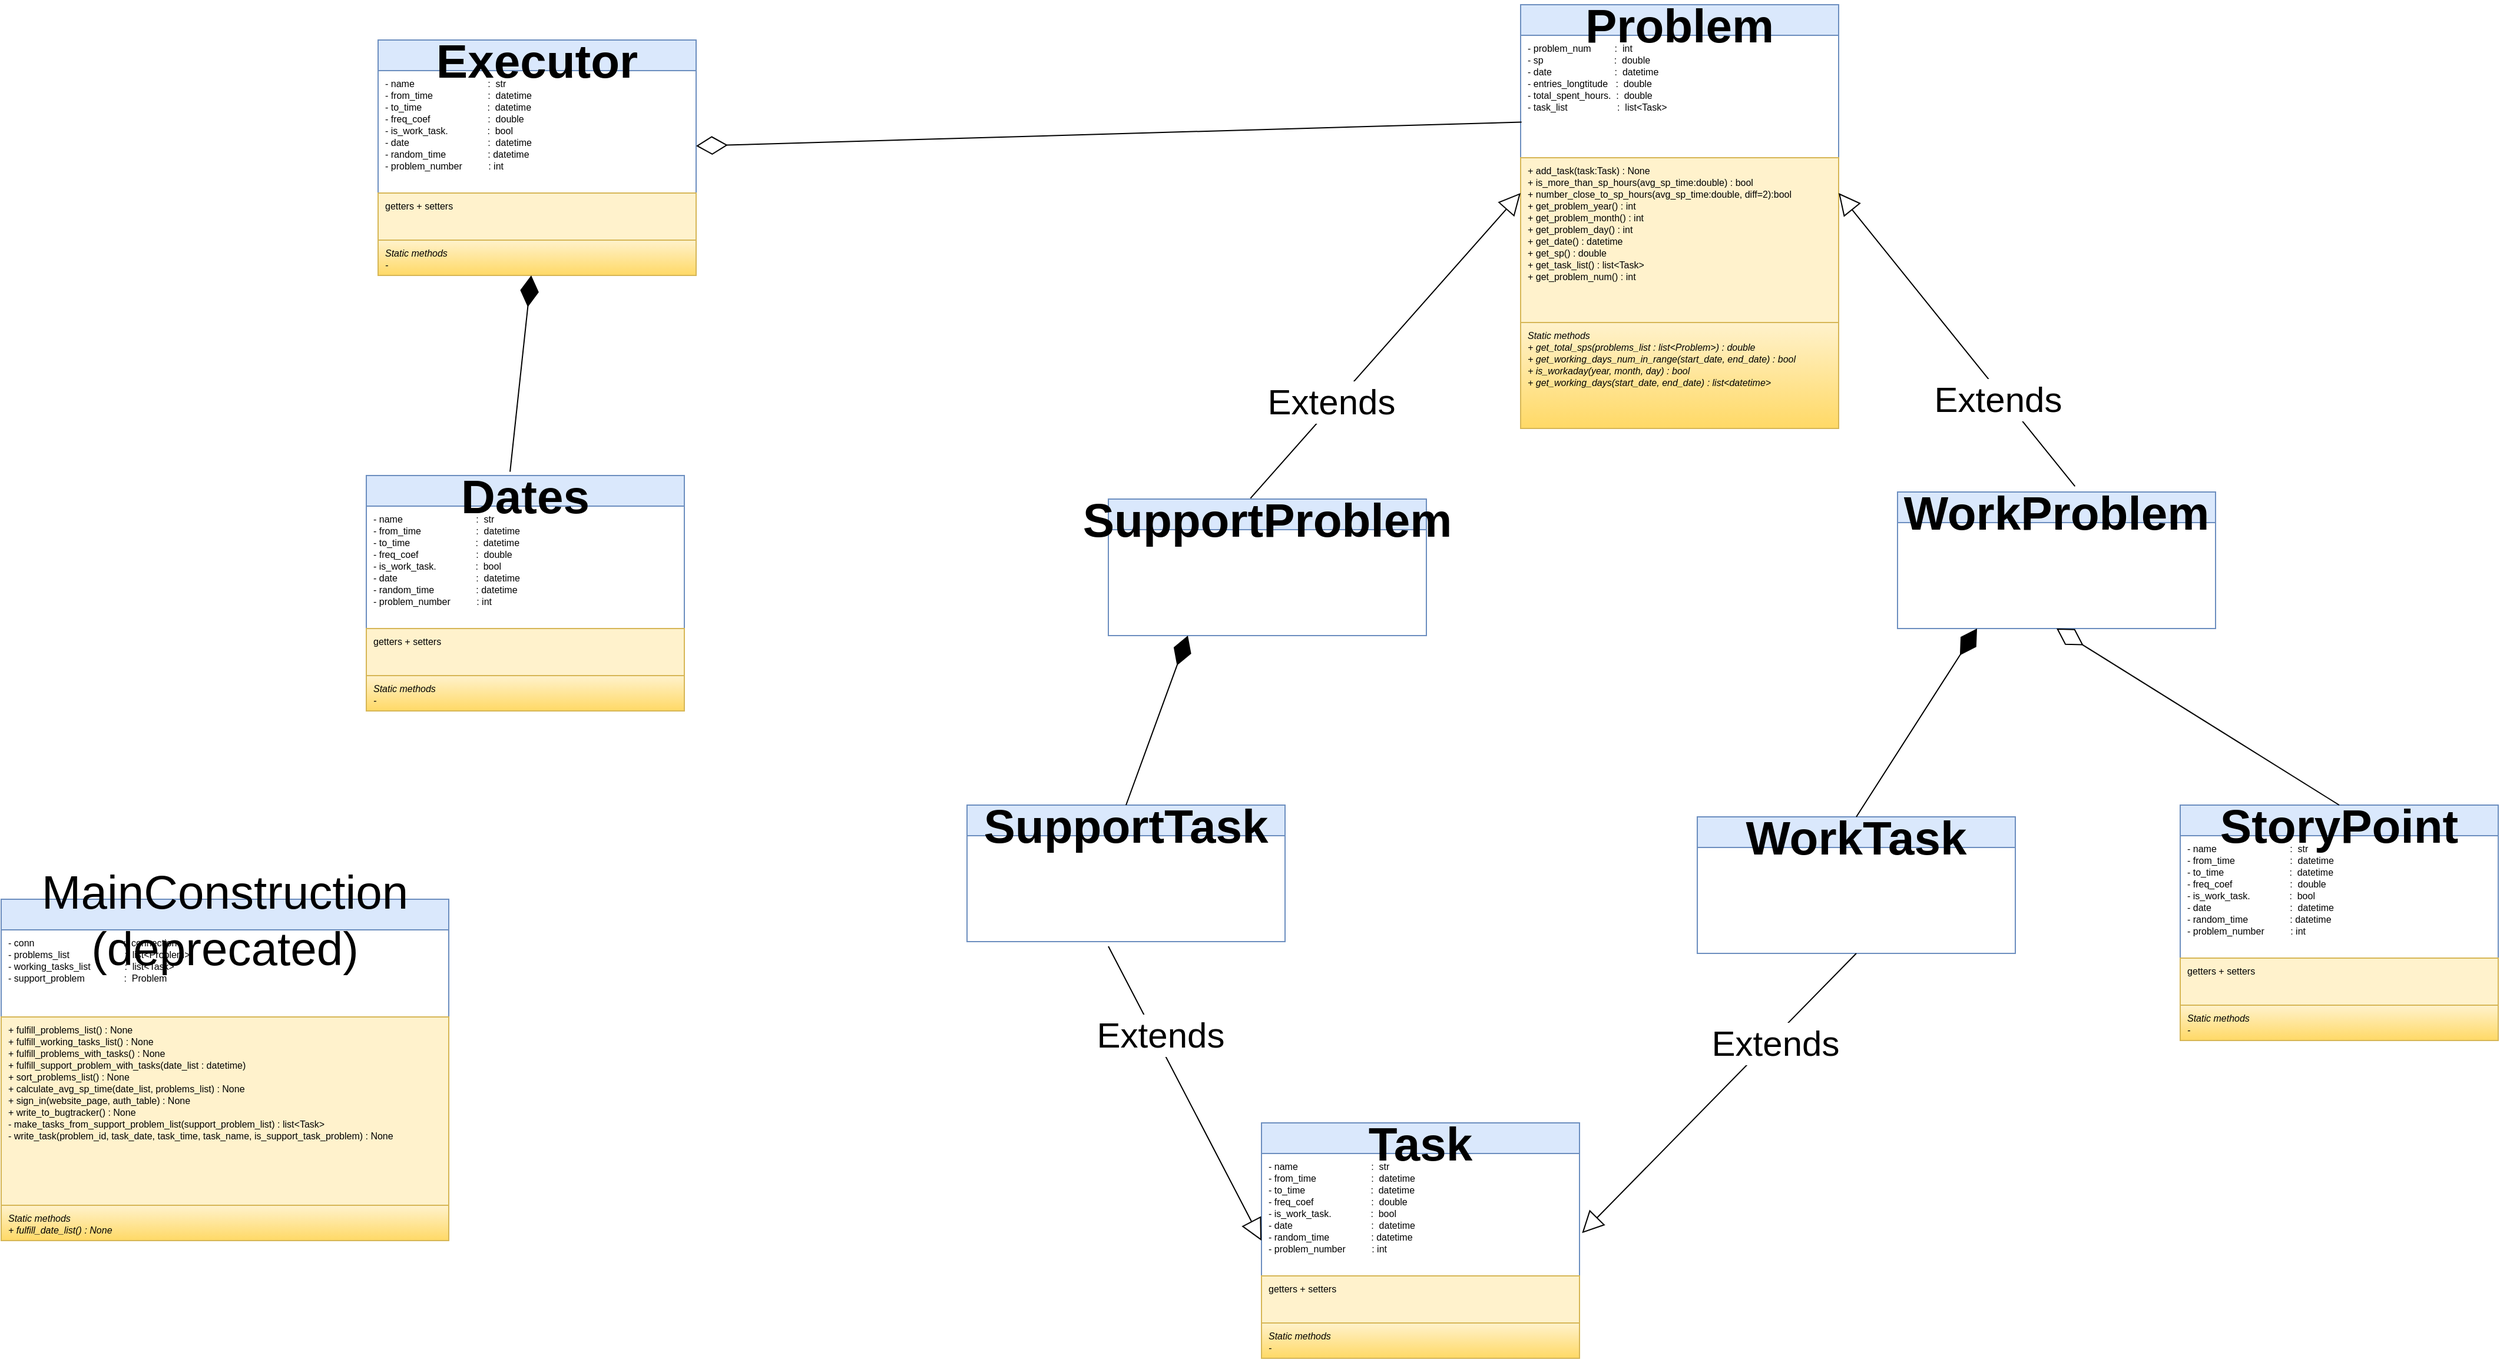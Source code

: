 <mxfile version="14.1.8" type="device"><diagram id="C5RBs43oDa-KdzZeNtuy" name="Page-1"><mxGraphModel dx="4842" dy="1813" grid="1" gridSize="10" guides="1" tooltips="1" connect="1" arrows="1" fold="1" page="1" pageScale="1" pageWidth="827" pageHeight="1169" math="0" shadow="0"><root><mxCell id="WIyWlLk6GJQsqaUBKTNV-0"/><mxCell id="WIyWlLk6GJQsqaUBKTNV-1" parent="WIyWlLk6GJQsqaUBKTNV-0"/><mxCell id="xHAAHDEoDdDJmJ7kGZmw-0" value="Problem" style="swimlane;fontStyle=1;childLayout=stackLayout;horizontal=1;startSize=26;fillColor=#dae8fc;horizontalStack=0;resizeParent=1;resizeParentMax=0;resizeLast=0;collapsible=1;marginBottom=0;strokeColor=#6c8ebf;fontSize=40;" vertex="1" parent="WIyWlLk6GJQsqaUBKTNV-1"><mxGeometry x="-290" y="50" width="270" height="360" as="geometry"/></mxCell><mxCell id="xHAAHDEoDdDJmJ7kGZmw-1" value="- problem_num         :  int&#10;- sp                           :  double&#10;- date                        :  datetime&#10;- entries_longtitude   :  double&#10;- total_spent_hours.  :  double&#10;- task_list                   :  list&lt;Task&gt;" style="text;align=left;verticalAlign=top;spacingLeft=4;spacingRight=4;overflow=hidden;rotatable=0;points=[[0,0.5],[1,0.5]];portConstraint=eastwest;fontSize=8;" vertex="1" parent="xHAAHDEoDdDJmJ7kGZmw-0"><mxGeometry y="26" width="270" height="104" as="geometry"/></mxCell><mxCell id="xHAAHDEoDdDJmJ7kGZmw-40" value="+ add_task(task:Task) : None&#10;+ is_more_than_sp_hours(avg_sp_time:double) : bool&#10;+ number_close_to_sp_hours(avg_sp_time:double, diff=2):bool&#10;+ get_problem_year() : int&#10;+ get_problem_month() : int&#10;+ get_problem_day() : int&#10;+ get_date() : datetime&#10;+ get_sp() : double&#10;+ get_task_list() : list&lt;Task&gt;&#10;+ get_problem_num() : int" style="text;strokeColor=#d6b656;fillColor=#fff2cc;align=left;verticalAlign=top;spacingLeft=4;spacingRight=4;overflow=hidden;rotatable=0;points=[[0,0.5],[1,0.5]];portConstraint=eastwest;horizontal=1;fontSize=8;" vertex="1" parent="xHAAHDEoDdDJmJ7kGZmw-0"><mxGeometry y="130" width="270" height="140" as="geometry"/></mxCell><mxCell id="xHAAHDEoDdDJmJ7kGZmw-22" value="Static methods&#10;+ get_total_sps(problems_list : list&lt;Problem&gt;) : double&#10;+ get_working_days_num_in_range(start_date, end_date) : bool&#10;+ is_workaday(year, month, day) : bool&#10;+ get_working_days(start_date, end_date) : list&lt;datetime&gt;" style="text;strokeColor=#d6b656;fillColor=#fff2cc;align=left;verticalAlign=top;spacingLeft=4;spacingRight=4;overflow=hidden;rotatable=0;points=[[0,0.5],[1,0.5]];portConstraint=eastwest;gradientColor=#ffd966;fontSize=8;fontStyle=2" vertex="1" parent="xHAAHDEoDdDJmJ7kGZmw-0"><mxGeometry y="270" width="270" height="90" as="geometry"/></mxCell><mxCell id="xHAAHDEoDdDJmJ7kGZmw-33" value="&lt;font style=&quot;font-size: 30px&quot;&gt;Extends&lt;/font&gt;" style="endArrow=block;endSize=16;endFill=0;html=1;exitX=0.558;exitY=-0.041;exitDx=0;exitDy=0;exitPerimeter=0;" edge="1" parent="WIyWlLk6GJQsqaUBKTNV-1" source="xHAAHDEoDdDJmJ7kGZmw-62"><mxGeometry x="-0.382" y="4" width="160" relative="1" as="geometry"><mxPoint x="230" y="190" as="sourcePoint"/><mxPoint x="-20" y="210" as="targetPoint"/><mxPoint as="offset"/></mxGeometry></mxCell><mxCell id="xHAAHDEoDdDJmJ7kGZmw-42" value="Task" style="swimlane;fontStyle=1;childLayout=stackLayout;horizontal=1;startSize=26;fillColor=#dae8fc;horizontalStack=0;resizeParent=1;resizeParentMax=0;resizeLast=0;collapsible=1;marginBottom=0;strokeColor=#6c8ebf;fontSize=40;" vertex="1" parent="WIyWlLk6GJQsqaUBKTNV-1"><mxGeometry x="-510" y="1000" width="270" height="200" as="geometry"/></mxCell><mxCell id="xHAAHDEoDdDJmJ7kGZmw-43" value="- name                            :  str&#10;- from_time                     :  datetime&#10;- to_time                         :  datetime&#10;- freq_coef                      :  double&#10;- is_work_task.               :  bool&#10;- date                              :  datetime&#10;- random_time                : datetime&#10;- problem_number          : int" style="text;align=left;verticalAlign=top;spacingLeft=4;spacingRight=4;overflow=hidden;rotatable=0;points=[[0,0.5],[1,0.5]];portConstraint=eastwest;fontSize=8;" vertex="1" parent="xHAAHDEoDdDJmJ7kGZmw-42"><mxGeometry y="26" width="270" height="104" as="geometry"/></mxCell><mxCell id="xHAAHDEoDdDJmJ7kGZmw-44" value="getters + setters" style="text;strokeColor=#d6b656;fillColor=#fff2cc;align=left;verticalAlign=top;spacingLeft=4;spacingRight=4;overflow=hidden;rotatable=0;points=[[0,0.5],[1,0.5]];portConstraint=eastwest;horizontal=1;fontSize=8;" vertex="1" parent="xHAAHDEoDdDJmJ7kGZmw-42"><mxGeometry y="130" width="270" height="40" as="geometry"/></mxCell><mxCell id="xHAAHDEoDdDJmJ7kGZmw-45" value="Static methods&#10;-" style="text;strokeColor=#d6b656;fillColor=#fff2cc;align=left;verticalAlign=top;spacingLeft=4;spacingRight=4;overflow=hidden;rotatable=0;points=[[0,0.5],[1,0.5]];portConstraint=eastwest;gradientColor=#ffd966;fontSize=8;fontStyle=2" vertex="1" parent="xHAAHDEoDdDJmJ7kGZmw-42"><mxGeometry y="170" width="270" height="30" as="geometry"/></mxCell><mxCell id="xHAAHDEoDdDJmJ7kGZmw-46" value="MainConstruction&#10;(deprecated)" style="swimlane;fontStyle=0;childLayout=stackLayout;horizontal=1;startSize=26;fillColor=#dae8fc;horizontalStack=0;resizeParent=1;resizeParentMax=0;resizeLast=0;collapsible=1;marginBottom=0;strokeColor=#6c8ebf;fontSize=40;" vertex="1" parent="WIyWlLk6GJQsqaUBKTNV-1"><mxGeometry x="-1580" y="810" width="380" height="290" as="geometry"/></mxCell><mxCell id="xHAAHDEoDdDJmJ7kGZmw-47" value="- conn                                  :  connection&#10;- problems_list                     :  list&lt;Problem&gt;&#10;- working_tasks_list             :  list&lt;Task&gt;&#10;- support_problem               :  Problem&#10;" style="text;align=left;verticalAlign=top;spacingLeft=4;spacingRight=4;overflow=hidden;rotatable=0;points=[[0,0.5],[1,0.5]];portConstraint=eastwest;fontSize=8;" vertex="1" parent="xHAAHDEoDdDJmJ7kGZmw-46"><mxGeometry y="26" width="380" height="74" as="geometry"/></mxCell><mxCell id="xHAAHDEoDdDJmJ7kGZmw-48" value="+ fulfill_problems_list() : None&#10;+ fulfill_working_tasks_list() : None&#10;+ fulfill_problems_with_tasks() : None&#10;+ fulfill_support_problem_with_tasks(date_list : datetime)&#10;+ sort_problems_list() : None&#10;+ calculate_avg_sp_time(date_list, problems_list) : None&#10;+ sign_in(website_page, auth_table) : None&#10;+ write_to_bugtracker() : None&#10;- make_tasks_from_support_problem_list(support_problem_list) : list&lt;Task&gt;&#10;- write_task(problem_id, task_date, task_time, task_name, is_support_task_problem) : None" style="text;strokeColor=#d6b656;fillColor=#fff2cc;align=left;verticalAlign=top;spacingLeft=4;spacingRight=4;overflow=hidden;rotatable=0;points=[[0,0.5],[1,0.5]];portConstraint=eastwest;horizontal=1;fontSize=8;" vertex="1" parent="xHAAHDEoDdDJmJ7kGZmw-46"><mxGeometry y="100" width="380" height="160" as="geometry"/></mxCell><mxCell id="xHAAHDEoDdDJmJ7kGZmw-49" value="Static methods&#10;+ fulfill_date_list() : None" style="text;strokeColor=#d6b656;fillColor=#fff2cc;align=left;verticalAlign=top;spacingLeft=4;spacingRight=4;overflow=hidden;rotatable=0;points=[[0,0.5],[1,0.5]];portConstraint=eastwest;gradientColor=#ffd966;fontSize=8;fontStyle=2" vertex="1" parent="xHAAHDEoDdDJmJ7kGZmw-46"><mxGeometry y="260" width="380" height="30" as="geometry"/></mxCell><mxCell id="xHAAHDEoDdDJmJ7kGZmw-50" value="StoryPoint" style="swimlane;fontStyle=1;childLayout=stackLayout;horizontal=1;startSize=26;fillColor=#dae8fc;horizontalStack=0;resizeParent=1;resizeParentMax=0;resizeLast=0;collapsible=1;marginBottom=0;strokeColor=#6c8ebf;fontSize=40;" vertex="1" parent="WIyWlLk6GJQsqaUBKTNV-1"><mxGeometry x="270" y="730" width="270" height="200" as="geometry"/></mxCell><mxCell id="xHAAHDEoDdDJmJ7kGZmw-51" value="- name                            :  str&#10;- from_time                     :  datetime&#10;- to_time                         :  datetime&#10;- freq_coef                      :  double&#10;- is_work_task.               :  bool&#10;- date                              :  datetime&#10;- random_time                : datetime&#10;- problem_number          : int" style="text;align=left;verticalAlign=top;spacingLeft=4;spacingRight=4;overflow=hidden;rotatable=0;points=[[0,0.5],[1,0.5]];portConstraint=eastwest;fontSize=8;" vertex="1" parent="xHAAHDEoDdDJmJ7kGZmw-50"><mxGeometry y="26" width="270" height="104" as="geometry"/></mxCell><mxCell id="xHAAHDEoDdDJmJ7kGZmw-52" value="getters + setters" style="text;strokeColor=#d6b656;fillColor=#fff2cc;align=left;verticalAlign=top;spacingLeft=4;spacingRight=4;overflow=hidden;rotatable=0;points=[[0,0.5],[1,0.5]];portConstraint=eastwest;horizontal=1;fontSize=8;" vertex="1" parent="xHAAHDEoDdDJmJ7kGZmw-50"><mxGeometry y="130" width="270" height="40" as="geometry"/></mxCell><mxCell id="xHAAHDEoDdDJmJ7kGZmw-53" value="Static methods&#10;-" style="text;strokeColor=#d6b656;fillColor=#fff2cc;align=left;verticalAlign=top;spacingLeft=4;spacingRight=4;overflow=hidden;rotatable=0;points=[[0,0.5],[1,0.5]];portConstraint=eastwest;gradientColor=#ffd966;fontSize=8;fontStyle=2" vertex="1" parent="xHAAHDEoDdDJmJ7kGZmw-50"><mxGeometry y="170" width="270" height="30" as="geometry"/></mxCell><mxCell id="xHAAHDEoDdDJmJ7kGZmw-54" value="Dates" style="swimlane;fontStyle=1;childLayout=stackLayout;horizontal=1;startSize=26;fillColor=#dae8fc;horizontalStack=0;resizeParent=1;resizeParentMax=0;resizeLast=0;collapsible=1;marginBottom=0;strokeColor=#6c8ebf;fontSize=40;" vertex="1" parent="WIyWlLk6GJQsqaUBKTNV-1"><mxGeometry x="-1270" y="450" width="270" height="200" as="geometry"/></mxCell><mxCell id="xHAAHDEoDdDJmJ7kGZmw-55" value="- name                            :  str&#10;- from_time                     :  datetime&#10;- to_time                         :  datetime&#10;- freq_coef                      :  double&#10;- is_work_task.               :  bool&#10;- date                              :  datetime&#10;- random_time                : datetime&#10;- problem_number          : int" style="text;align=left;verticalAlign=top;spacingLeft=4;spacingRight=4;overflow=hidden;rotatable=0;points=[[0,0.5],[1,0.5]];portConstraint=eastwest;fontSize=8;" vertex="1" parent="xHAAHDEoDdDJmJ7kGZmw-54"><mxGeometry y="26" width="270" height="104" as="geometry"/></mxCell><mxCell id="xHAAHDEoDdDJmJ7kGZmw-56" value="getters + setters" style="text;strokeColor=#d6b656;fillColor=#fff2cc;align=left;verticalAlign=top;spacingLeft=4;spacingRight=4;overflow=hidden;rotatable=0;points=[[0,0.5],[1,0.5]];portConstraint=eastwest;horizontal=1;fontSize=8;" vertex="1" parent="xHAAHDEoDdDJmJ7kGZmw-54"><mxGeometry y="130" width="270" height="40" as="geometry"/></mxCell><mxCell id="xHAAHDEoDdDJmJ7kGZmw-57" value="Static methods&#10;-" style="text;strokeColor=#d6b656;fillColor=#fff2cc;align=left;verticalAlign=top;spacingLeft=4;spacingRight=4;overflow=hidden;rotatable=0;points=[[0,0.5],[1,0.5]];portConstraint=eastwest;gradientColor=#ffd966;fontSize=8;fontStyle=2" vertex="1" parent="xHAAHDEoDdDJmJ7kGZmw-54"><mxGeometry y="170" width="270" height="30" as="geometry"/></mxCell><mxCell id="xHAAHDEoDdDJmJ7kGZmw-58" value="Executor" style="swimlane;fontStyle=1;childLayout=stackLayout;horizontal=1;startSize=26;fillColor=#dae8fc;horizontalStack=0;resizeParent=1;resizeParentMax=0;resizeLast=0;collapsible=1;marginBottom=0;strokeColor=#6c8ebf;fontSize=40;" vertex="1" parent="WIyWlLk6GJQsqaUBKTNV-1"><mxGeometry x="-1260" y="80" width="270" height="200" as="geometry"/></mxCell><mxCell id="xHAAHDEoDdDJmJ7kGZmw-59" value="- name                            :  str&#10;- from_time                     :  datetime&#10;- to_time                         :  datetime&#10;- freq_coef                      :  double&#10;- is_work_task.               :  bool&#10;- date                              :  datetime&#10;- random_time                : datetime&#10;- problem_number          : int" style="text;align=left;verticalAlign=top;spacingLeft=4;spacingRight=4;overflow=hidden;rotatable=0;points=[[0,0.5],[1,0.5]];portConstraint=eastwest;fontSize=8;" vertex="1" parent="xHAAHDEoDdDJmJ7kGZmw-58"><mxGeometry y="26" width="270" height="104" as="geometry"/></mxCell><mxCell id="xHAAHDEoDdDJmJ7kGZmw-60" value="getters + setters" style="text;strokeColor=#d6b656;fillColor=#fff2cc;align=left;verticalAlign=top;spacingLeft=4;spacingRight=4;overflow=hidden;rotatable=0;points=[[0,0.5],[1,0.5]];portConstraint=eastwest;horizontal=1;fontSize=8;" vertex="1" parent="xHAAHDEoDdDJmJ7kGZmw-58"><mxGeometry y="130" width="270" height="40" as="geometry"/></mxCell><mxCell id="xHAAHDEoDdDJmJ7kGZmw-61" value="Static methods&#10;-" style="text;strokeColor=#d6b656;fillColor=#fff2cc;align=left;verticalAlign=top;spacingLeft=4;spacingRight=4;overflow=hidden;rotatable=0;points=[[0,0.5],[1,0.5]];portConstraint=eastwest;gradientColor=#ffd966;fontSize=8;fontStyle=2" vertex="1" parent="xHAAHDEoDdDJmJ7kGZmw-58"><mxGeometry y="170" width="270" height="30" as="geometry"/></mxCell><mxCell id="xHAAHDEoDdDJmJ7kGZmw-62" value="WorkProblem" style="swimlane;fontStyle=1;childLayout=stackLayout;horizontal=1;startSize=26;fillColor=#dae8fc;horizontalStack=0;resizeParent=1;resizeParentMax=0;resizeLast=0;collapsible=1;marginBottom=0;strokeColor=#6c8ebf;fontSize=40;" vertex="1" parent="WIyWlLk6GJQsqaUBKTNV-1"><mxGeometry x="30" y="464" width="270" height="116" as="geometry"/></mxCell><mxCell id="xHAAHDEoDdDJmJ7kGZmw-66" value="SupportProblem" style="swimlane;fontStyle=1;childLayout=stackLayout;horizontal=1;startSize=26;fillColor=#dae8fc;horizontalStack=0;resizeParent=1;resizeParentMax=0;resizeLast=0;collapsible=1;marginBottom=0;strokeColor=#6c8ebf;fontSize=40;" vertex="1" parent="WIyWlLk6GJQsqaUBKTNV-1"><mxGeometry x="-640" y="470" width="270" height="116" as="geometry"/></mxCell><mxCell id="xHAAHDEoDdDJmJ7kGZmw-67" value="&lt;font style=&quot;font-size: 30px&quot;&gt;Extends&lt;/font&gt;" style="endArrow=block;endSize=16;endFill=0;html=1;exitX=0.447;exitY=-0.006;exitDx=0;exitDy=0;exitPerimeter=0;" edge="1" parent="WIyWlLk6GJQsqaUBKTNV-1" source="xHAAHDEoDdDJmJ7kGZmw-66"><mxGeometry x="-0.382" y="4" width="160" relative="1" as="geometry"><mxPoint x="-479.34" y="470.004" as="sourcePoint"/><mxPoint x="-290" y="210" as="targetPoint"/><mxPoint as="offset"/></mxGeometry></mxCell><mxCell id="xHAAHDEoDdDJmJ7kGZmw-68" value="" style="endArrow=diamondThin;endFill=0;endSize=24;html=1;fontSize=40;entryX=0.5;entryY=1;entryDx=0;entryDy=0;exitX=0.5;exitY=0;exitDx=0;exitDy=0;" edge="1" parent="WIyWlLk6GJQsqaUBKTNV-1" source="xHAAHDEoDdDJmJ7kGZmw-50" target="xHAAHDEoDdDJmJ7kGZmw-62"><mxGeometry width="160" relative="1" as="geometry"><mxPoint x="180" y="780" as="sourcePoint"/><mxPoint x="340" y="780" as="targetPoint"/></mxGeometry></mxCell><mxCell id="xHAAHDEoDdDJmJ7kGZmw-69" value="SupportTask" style="swimlane;fontStyle=1;childLayout=stackLayout;horizontal=1;startSize=26;fillColor=#dae8fc;horizontalStack=0;resizeParent=1;resizeParentMax=0;resizeLast=0;collapsible=1;marginBottom=0;strokeColor=#6c8ebf;fontSize=40;" vertex="1" parent="WIyWlLk6GJQsqaUBKTNV-1"><mxGeometry x="-760" y="730" width="270" height="116" as="geometry"/></mxCell><mxCell id="xHAAHDEoDdDJmJ7kGZmw-70" value="WorkTask" style="swimlane;fontStyle=1;childLayout=stackLayout;horizontal=1;startSize=26;fillColor=#dae8fc;horizontalStack=0;resizeParent=1;resizeParentMax=0;resizeLast=0;collapsible=1;marginBottom=0;strokeColor=#6c8ebf;fontSize=40;" vertex="1" parent="WIyWlLk6GJQsqaUBKTNV-1"><mxGeometry x="-140" y="740" width="270" height="116" as="geometry"/></mxCell><mxCell id="xHAAHDEoDdDJmJ7kGZmw-71" value="&lt;font style=&quot;font-size: 30px&quot;&gt;Extends&lt;/font&gt;" style="endArrow=block;endSize=16;endFill=0;html=1;entryX=0;entryY=0.712;entryDx=0;entryDy=0;entryPerimeter=0;" edge="1" parent="WIyWlLk6GJQsqaUBKTNV-1" target="xHAAHDEoDdDJmJ7kGZmw-43"><mxGeometry x="-0.382" y="4" width="160" relative="1" as="geometry"><mxPoint x="-640" y="850" as="sourcePoint"/><mxPoint x="-480.69" y="730.7" as="targetPoint"/><mxPoint as="offset"/></mxGeometry></mxCell><mxCell id="xHAAHDEoDdDJmJ7kGZmw-72" value="&lt;font style=&quot;font-size: 30px&quot;&gt;Extends&lt;/font&gt;" style="endArrow=block;endSize=16;endFill=0;html=1;entryX=1.008;entryY=0.65;entryDx=0;entryDy=0;entryPerimeter=0;exitX=0.5;exitY=1;exitDx=0;exitDy=0;" edge="1" parent="WIyWlLk6GJQsqaUBKTNV-1" source="xHAAHDEoDdDJmJ7kGZmw-70" target="xHAAHDEoDdDJmJ7kGZmw-43"><mxGeometry x="-0.382" y="4" width="160" relative="1" as="geometry"><mxPoint x="-15" y="1100" as="sourcePoint"/><mxPoint x="-430" y="798" as="targetPoint"/><mxPoint as="offset"/></mxGeometry></mxCell><mxCell id="xHAAHDEoDdDJmJ7kGZmw-73" value="" style="endArrow=diamondThin;endFill=1;endSize=24;html=1;fontSize=40;exitX=0.5;exitY=0;exitDx=0;exitDy=0;entryX=0.25;entryY=1;entryDx=0;entryDy=0;" edge="1" parent="WIyWlLk6GJQsqaUBKTNV-1" source="xHAAHDEoDdDJmJ7kGZmw-69" target="xHAAHDEoDdDJmJ7kGZmw-66"><mxGeometry width="160" relative="1" as="geometry"><mxPoint x="-280" y="610" as="sourcePoint"/><mxPoint x="-590" y="590" as="targetPoint"/></mxGeometry></mxCell><mxCell id="xHAAHDEoDdDJmJ7kGZmw-74" value="" style="endArrow=diamondThin;endFill=1;endSize=24;html=1;fontSize=40;exitX=0.5;exitY=0;exitDx=0;exitDy=0;entryX=0.25;entryY=1;entryDx=0;entryDy=0;" edge="1" parent="WIyWlLk6GJQsqaUBKTNV-1" source="xHAAHDEoDdDJmJ7kGZmw-70" target="xHAAHDEoDdDJmJ7kGZmw-62"><mxGeometry width="160" relative="1" as="geometry"><mxPoint x="-150.0" y="730" as="sourcePoint"/><mxPoint x="-30" y="586" as="targetPoint"/></mxGeometry></mxCell><mxCell id="xHAAHDEoDdDJmJ7kGZmw-75" value="" style="endArrow=diamondThin;endFill=0;endSize=24;html=1;fontSize=40;entryX=0.5;entryY=1;entryDx=0;entryDy=0;exitX=0.003;exitY=0.709;exitDx=0;exitDy=0;exitPerimeter=0;" edge="1" parent="WIyWlLk6GJQsqaUBKTNV-1" source="xHAAHDEoDdDJmJ7kGZmw-1"><mxGeometry width="160" relative="1" as="geometry"><mxPoint x="-750.0" y="320.0" as="sourcePoint"/><mxPoint x="-990.0" y="170.0" as="targetPoint"/></mxGeometry></mxCell><mxCell id="xHAAHDEoDdDJmJ7kGZmw-76" value="" style="endArrow=diamondThin;endFill=1;endSize=24;html=1;fontSize=40;exitX=0.452;exitY=-0.016;exitDx=0;exitDy=0;entryX=0.25;entryY=1;entryDx=0;entryDy=0;exitPerimeter=0;" edge="1" parent="WIyWlLk6GJQsqaUBKTNV-1" source="xHAAHDEoDdDJmJ7kGZmw-54"><mxGeometry width="160" relative="1" as="geometry"><mxPoint x="-1182.5" y="424.0" as="sourcePoint"/><mxPoint x="-1130" y="280.0" as="targetPoint"/></mxGeometry></mxCell></root></mxGraphModel></diagram></mxfile>